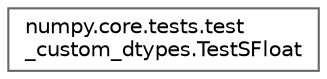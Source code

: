 digraph "Graphical Class Hierarchy"
{
 // LATEX_PDF_SIZE
  bgcolor="transparent";
  edge [fontname=Helvetica,fontsize=10,labelfontname=Helvetica,labelfontsize=10];
  node [fontname=Helvetica,fontsize=10,shape=box,height=0.2,width=0.4];
  rankdir="LR";
  Node0 [id="Node000000",label="numpy.core.tests.test\l_custom_dtypes.TestSFloat",height=0.2,width=0.4,color="grey40", fillcolor="white", style="filled",URL="$d1/dfa/classnumpy_1_1core_1_1tests_1_1test__custom__dtypes_1_1TestSFloat.html",tooltip=" "];
}
